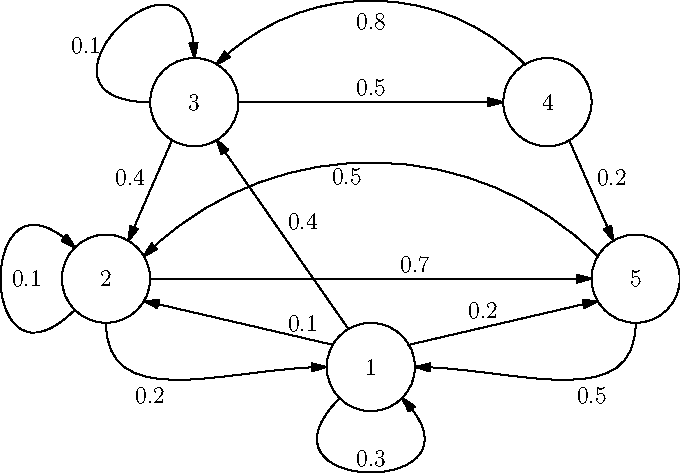 size(12cm); 

draw(unitcircle);
draw(shift((-6,2))*unitcircle);
draw(shift((6,2))*unitcircle);
draw(shift((-4,6))*unitcircle);
draw(shift((4,6))*unitcircle);

label("$1$",(0,0));
label("$2$",(-6,2));
label("$3$",(-4,6));
label("$4$",(4,6));
label("$5$",(6,2));

draw((-0.85,0.5)--(-5.15,1.5),Arrow);
draw((-0.5,0.85)--(-3.5,5.15),Arrow);
draw((0.85,0.5)--(5.15,1.5),Arrow);
draw((-0.7,-0.7){SW}..{NW}(0.7,-0.7),Arrow);

draw((-6.7,1.3){SW}..{SE}(-6.7,2.7),Arrow);
draw((-6,1){S}..{E}(-1,0),Arrow);
draw((-5,2)--(5,2),Arrow);

draw((-4.5,5.15)--(-5.5,2.85),Arrow);
draw((-3,6)--(3,6),Arrow);
draw((-5,6){W}..{S}(-4,7),Arrow);

draw((3.5,6.85){NW}..{SW}(-3.5,6.85),Arrow);
draw((4.5,5.12)--(5.5,2.85),Arrow);

draw((6,1){S}..{W}(1,0),Arrow);
draw((5.15,2.5){NW}..{SW}(-5.15,2.5),Arrow);

label("$0.3$",(0,-2.4),N);
label("$0.1$",(-2,0.7),NE);
label("$0.4$",(-2,3),NE);
label("$0.2$",(3,1),NW);

label("$0.1$",(-7.3,2),W);
label("$0.2$",(-5,-0.3),S);
label("$0.7$",(1,2),N);

label("$0.4$",(-5,4),NW);
label("$0.5$",(0,6),N);
label("$0.1$",(-6,7),NW);

label("$0.8$",(0,7.5),N);
label("$0.2$",(5,4),NE);

label("$0.5$",(5,-0.3),S);
label("$0.5$",(-1,4.6),SE);

